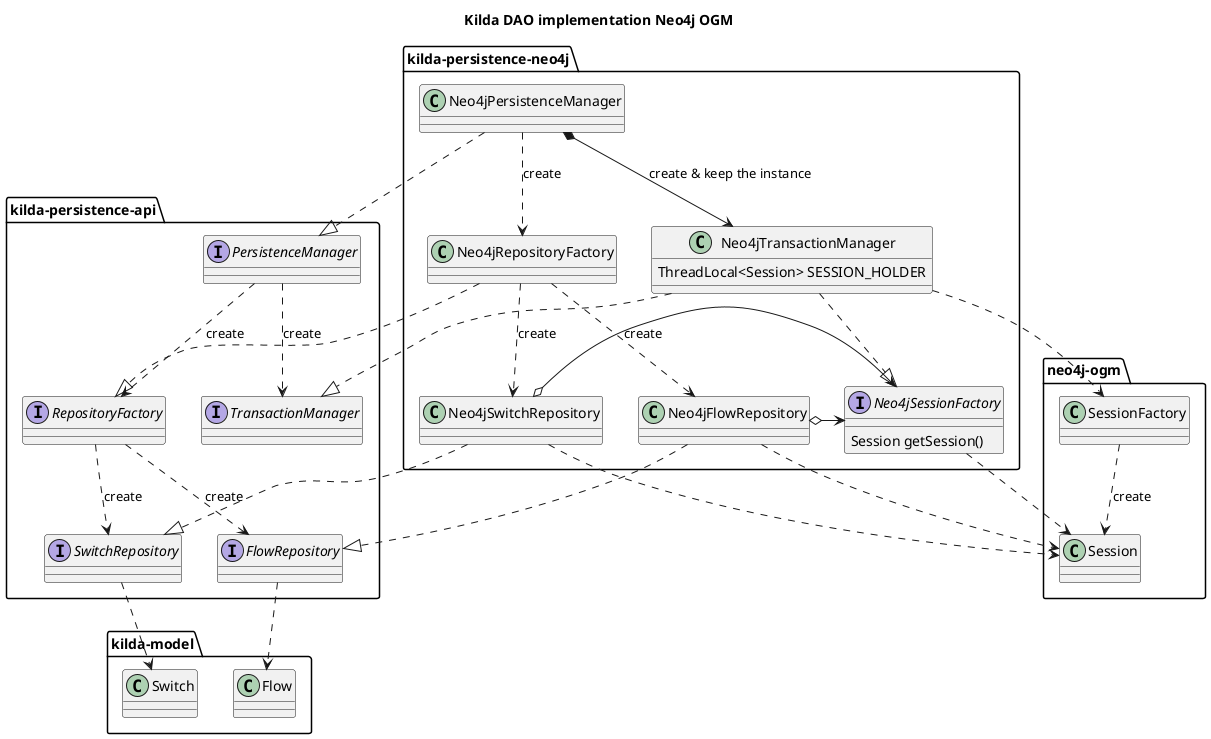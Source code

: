 @startuml

title Kilda DAO implementation Neo4j OGM

package "kilda-model" {
    class Flow
    class Switch
}

package "kilda-persistence-api" {
    interface PersistenceManager
    interface TransactionManager
    interface RepositoryFactory
    interface FlowRepository
    interface SwitchRepository

    PersistenceManager ..> TransactionManager : create
    PersistenceManager ..> RepositoryFactory : create

    RepositoryFactory ..> FlowRepository : create
    RepositoryFactory ..> SwitchRepository : create

    FlowRepository ..> Flow
    SwitchRepository ..> Switch
}

package "neo4j-ogm" {
    class SessionFactory
    class Session

    SessionFactory ..> Session : create
}

package "kilda-persistence-neo4j" {
    class Neo4jPersistenceManager
    together {
        class Neo4jTransactionManager {
            ThreadLocal<Session> SESSION_HOLDER
        }
        class Neo4jRepositoryFactory
    }
    interface Neo4jSessionFactory {
        Session getSession()
    }
    class Neo4jFlowRepository
    class Neo4jSwitchRepository

    Neo4jPersistenceManager ..|> PersistenceManager
    Neo4jPersistenceManager *-> Neo4jTransactionManager : create & keep the instance
    Neo4jTransactionManager ..|> TransactionManager
    Neo4jTransactionManager ..|> Neo4jSessionFactory
    Neo4jTransactionManager ..> SessionFactory
    Neo4jRepositoryFactory ..|> RepositoryFactory
    Neo4jSessionFactory ..> Session
    Neo4jFlowRepository ..|> FlowRepository
    Neo4jFlowRepository o-> Neo4jSessionFactory
    Neo4jFlowRepository ..> Session
    Neo4jSwitchRepository ..|> SwitchRepository
    Neo4jSwitchRepository o-> Neo4jSessionFactory
    Neo4jSwitchRepository ..> Session

    Neo4jPersistenceManager ..> Neo4jRepositoryFactory : create
    Neo4jRepositoryFactory ..> Neo4jFlowRepository : create
    Neo4jRepositoryFactory ..> Neo4jSwitchRepository : create
}


@enduml
